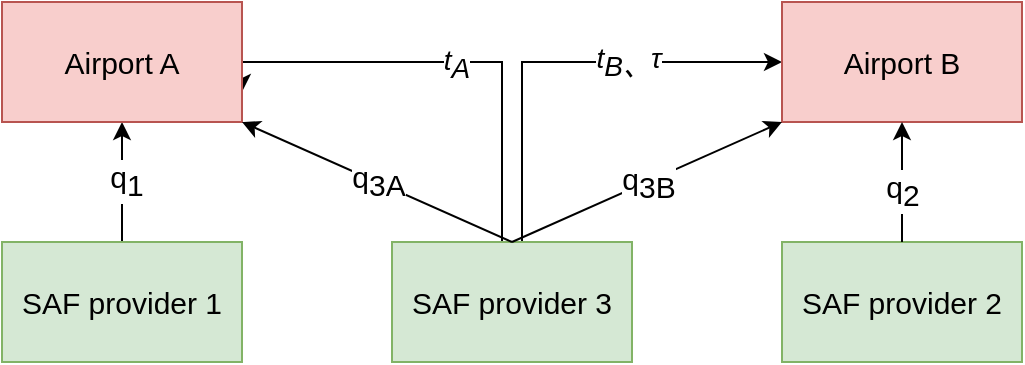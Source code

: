 <mxfile version="24.7.6">
  <diagram name="Page-1" id="fZDiwvPeSgvQYQ-qHkVj">
    <mxGraphModel dx="954" dy="564" grid="1" gridSize="10" guides="1" tooltips="1" connect="1" arrows="1" fold="1" page="1" pageScale="1" pageWidth="850" pageHeight="1100" math="0" shadow="0">
      <root>
        <mxCell id="0" />
        <mxCell id="1" parent="0" />
        <mxCell id="JHbBvdXvmS4ufSMJPg5_-1" style="edgeStyle=orthogonalEdgeStyle;rounded=0;orthogonalLoop=1;jettySize=auto;html=1;entryX=1;entryY=0.75;entryDx=0;entryDy=0;" edge="1" parent="1" source="ztEKMlHx5iEkaFNF5Ow5-1" target="ztEKMlHx5iEkaFNF5Ow5-6">
          <mxGeometry relative="1" as="geometry">
            <Array as="points">
              <mxPoint x="420" y="210" />
              <mxPoint x="290" y="210" />
            </Array>
          </mxGeometry>
        </mxCell>
        <mxCell id="JHbBvdXvmS4ufSMJPg5_-2" value="t&lt;sub style=&quot;font-size: 14px;&quot;&gt;A&lt;/sub&gt;" style="edgeLabel;html=1;align=center;verticalAlign=middle;resizable=0;points=[];fontSize=14;fontStyle=2" vertex="1" connectable="0" parent="JHbBvdXvmS4ufSMJPg5_-1">
          <mxGeometry x="-0.034" y="1" relative="1" as="geometry">
            <mxPoint as="offset" />
          </mxGeometry>
        </mxCell>
        <mxCell id="JHbBvdXvmS4ufSMJPg5_-3" style="edgeStyle=orthogonalEdgeStyle;rounded=0;orthogonalLoop=1;jettySize=auto;html=1;entryX=0;entryY=0.5;entryDx=0;entryDy=0;" edge="1" parent="1" source="ztEKMlHx5iEkaFNF5Ow5-1" target="ztEKMlHx5iEkaFNF5Ow5-5">
          <mxGeometry relative="1" as="geometry">
            <Array as="points">
              <mxPoint x="430" y="210" />
            </Array>
          </mxGeometry>
        </mxCell>
        <mxCell id="JHbBvdXvmS4ufSMJPg5_-4" value="t&lt;sub style=&quot;font-size: 14px;&quot;&gt;B、&lt;/sub&gt;&lt;font style=&quot;font-size: 14px;&quot;&gt;τ&lt;/font&gt;" style="edgeLabel;html=1;align=center;verticalAlign=middle;resizable=0;points=[];fontSize=14;fontStyle=2" vertex="1" connectable="0" parent="JHbBvdXvmS4ufSMJPg5_-3">
          <mxGeometry x="0.3" relative="1" as="geometry">
            <mxPoint as="offset" />
          </mxGeometry>
        </mxCell>
        <mxCell id="ztEKMlHx5iEkaFNF5Ow5-1" value="SAF provider 3" style="rounded=0;whiteSpace=wrap;html=1;fontSize=15;fillColor=#d5e8d4;strokeColor=#82b366;" parent="1" vertex="1">
          <mxGeometry x="365" y="300" width="120" height="60" as="geometry" />
        </mxCell>
        <mxCell id="ztEKMlHx5iEkaFNF5Ow5-2" value="SAF provider 2" style="rounded=0;whiteSpace=wrap;html=1;fontSize=15;fillColor=#d5e8d4;strokeColor=#82b366;" parent="1" vertex="1">
          <mxGeometry x="560" y="300" width="120" height="60" as="geometry" />
        </mxCell>
        <mxCell id="ztEKMlHx5iEkaFNF5Ow5-7" value="" style="edgeStyle=orthogonalEdgeStyle;rounded=0;orthogonalLoop=1;jettySize=auto;html=1;fontSize=15;" parent="1" source="ztEKMlHx5iEkaFNF5Ow5-3" target="ztEKMlHx5iEkaFNF5Ow5-6" edge="1">
          <mxGeometry relative="1" as="geometry" />
        </mxCell>
        <mxCell id="ztEKMlHx5iEkaFNF5Ow5-11" value="q&lt;sub style=&quot;font-size: 15px;&quot;&gt;1&lt;/sub&gt;" style="edgeLabel;html=1;align=center;verticalAlign=middle;resizable=0;points=[];fontSize=15;" parent="ztEKMlHx5iEkaFNF5Ow5-7" vertex="1" connectable="0">
          <mxGeometry x="0.033" y="-2" relative="1" as="geometry">
            <mxPoint as="offset" />
          </mxGeometry>
        </mxCell>
        <mxCell id="ztEKMlHx5iEkaFNF5Ow5-3" value="SAF provider 1" style="rounded=0;whiteSpace=wrap;html=1;fontSize=15;fillColor=#d5e8d4;strokeColor=#82b366;" parent="1" vertex="1">
          <mxGeometry x="170" y="300" width="120" height="60" as="geometry" />
        </mxCell>
        <mxCell id="ztEKMlHx5iEkaFNF5Ow5-5" value="Airport B" style="rounded=0;whiteSpace=wrap;html=1;fontSize=15;fillColor=#f8cecc;strokeColor=#b85450;" parent="1" vertex="1">
          <mxGeometry x="560" y="180" width="120" height="60" as="geometry" />
        </mxCell>
        <mxCell id="ztEKMlHx5iEkaFNF5Ow5-6" value="Airport A" style="rounded=0;whiteSpace=wrap;html=1;fontSize=15;fillColor=#f8cecc;strokeColor=#b85450;" parent="1" vertex="1">
          <mxGeometry x="170" y="180" width="120" height="60" as="geometry" />
        </mxCell>
        <mxCell id="ztEKMlHx5iEkaFNF5Ow5-8" value="" style="endArrow=classic;html=1;rounded=0;entryX=1;entryY=1;entryDx=0;entryDy=0;exitX=0.5;exitY=0;exitDx=0;exitDy=0;fontSize=15;" parent="1" source="ztEKMlHx5iEkaFNF5Ow5-1" target="ztEKMlHx5iEkaFNF5Ow5-6" edge="1">
          <mxGeometry width="50" height="50" relative="1" as="geometry">
            <mxPoint x="400" y="320" as="sourcePoint" />
            <mxPoint x="450" y="270" as="targetPoint" />
          </mxGeometry>
        </mxCell>
        <mxCell id="ztEKMlHx5iEkaFNF5Ow5-13" value="q&lt;span style=&quot;font-size: 15px;&quot;&gt;&lt;sub style=&quot;font-size: 15px;&quot;&gt;3A&lt;/sub&gt;&lt;/span&gt;" style="edgeLabel;html=1;align=center;verticalAlign=middle;resizable=0;points=[];fontSize=15;" parent="ztEKMlHx5iEkaFNF5Ow5-8" vertex="1" connectable="0">
          <mxGeometry x="-0.002" y="-1" relative="1" as="geometry">
            <mxPoint as="offset" />
          </mxGeometry>
        </mxCell>
        <mxCell id="ztEKMlHx5iEkaFNF5Ow5-9" value="" style="endArrow=classic;html=1;rounded=0;entryX=0;entryY=1;entryDx=0;entryDy=0;exitX=0.5;exitY=0;exitDx=0;exitDy=0;fontSize=15;" parent="1" source="ztEKMlHx5iEkaFNF5Ow5-1" target="ztEKMlHx5iEkaFNF5Ow5-5" edge="1">
          <mxGeometry width="50" height="50" relative="1" as="geometry">
            <mxPoint x="400" y="320" as="sourcePoint" />
            <mxPoint x="450" y="270" as="targetPoint" />
          </mxGeometry>
        </mxCell>
        <mxCell id="ztEKMlHx5iEkaFNF5Ow5-14" value="q&lt;sub style=&quot;font-size: 15px;&quot;&gt;3B&lt;/sub&gt;" style="edgeLabel;html=1;align=center;verticalAlign=middle;resizable=0;points=[];fontSize=15;" parent="ztEKMlHx5iEkaFNF5Ow5-9" vertex="1" connectable="0">
          <mxGeometry x="0.004" relative="1" as="geometry">
            <mxPoint as="offset" />
          </mxGeometry>
        </mxCell>
        <mxCell id="ztEKMlHx5iEkaFNF5Ow5-10" value="" style="endArrow=classic;html=1;rounded=0;exitX=0.5;exitY=0;exitDx=0;exitDy=0;entryX=0.5;entryY=1;entryDx=0;entryDy=0;fontSize=15;" parent="1" source="ztEKMlHx5iEkaFNF5Ow5-2" target="ztEKMlHx5iEkaFNF5Ow5-5" edge="1">
          <mxGeometry width="50" height="50" relative="1" as="geometry">
            <mxPoint x="520" y="300" as="sourcePoint" />
            <mxPoint x="610" y="240" as="targetPoint" />
            <Array as="points" />
          </mxGeometry>
        </mxCell>
        <mxCell id="ztEKMlHx5iEkaFNF5Ow5-12" value="q&lt;sub style=&quot;font-size: 15px;&quot;&gt;2&lt;/sub&gt;" style="edgeLabel;html=1;align=center;verticalAlign=middle;resizable=0;points=[];fontSize=15;" parent="ztEKMlHx5iEkaFNF5Ow5-10" vertex="1" connectable="0">
          <mxGeometry x="-0.133" relative="1" as="geometry">
            <mxPoint as="offset" />
          </mxGeometry>
        </mxCell>
      </root>
    </mxGraphModel>
  </diagram>
</mxfile>
